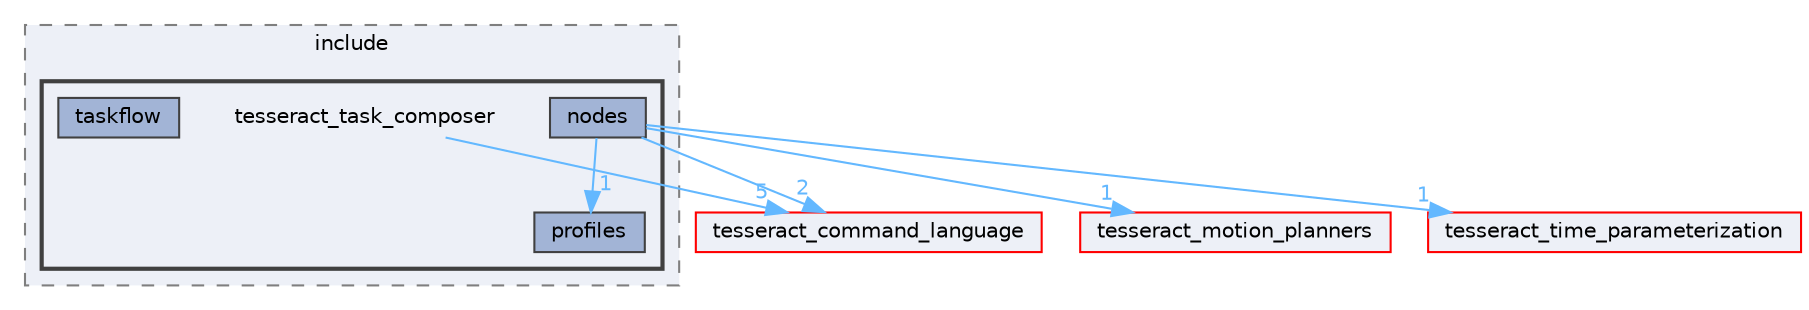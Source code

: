 digraph "tesseract_task_composer/include/tesseract_task_composer"
{
 // LATEX_PDF_SIZE
  bgcolor="transparent";
  edge [fontname=Helvetica,fontsize=10,labelfontname=Helvetica,labelfontsize=10];
  node [fontname=Helvetica,fontsize=10,shape=box,height=0.2,width=0.4];
  compound=true
  subgraph clusterdir_ff05f754d9f00523f9dfe00daec97662 {
    graph [ bgcolor="#edf0f7", pencolor="grey50", label="include", fontname=Helvetica,fontsize=10 style="filled,dashed", URL="dir_ff05f754d9f00523f9dfe00daec97662.html",tooltip=""]
  subgraph clusterdir_4927a0639cb245fcbe150a021109d9bb {
    graph [ bgcolor="#edf0f7", pencolor="grey25", label="", fontname=Helvetica,fontsize=10 style="filled,bold", URL="dir_4927a0639cb245fcbe150a021109d9bb.html",tooltip=""]
    dir_4927a0639cb245fcbe150a021109d9bb [shape=plaintext, label="tesseract_task_composer"];
  dir_349f6d9649bb2c2a244372ec5f3e49ce [label="nodes", fillcolor="#a2b4d6", color="grey25", style="filled", URL="dir_349f6d9649bb2c2a244372ec5f3e49ce.html",tooltip=""];
  dir_3bbdff11a91f0745bcab499a76352edd [label="profiles", fillcolor="#a2b4d6", color="grey25", style="filled", URL="dir_3bbdff11a91f0745bcab499a76352edd.html",tooltip=""];
  dir_602a8288f580c2ff3663c3641695d3bc [label="taskflow", fillcolor="#a2b4d6", color="grey25", style="filled", URL="dir_602a8288f580c2ff3663c3641695d3bc.html",tooltip=""];
  }
  }
  dir_ae3a79ad3cbc8e5dda6288dc4d617504 [label="tesseract_motion_planners", fillcolor="#edf0f7", color="red", style="filled", URL="dir_ae3a79ad3cbc8e5dda6288dc4d617504.html",tooltip=""];
  dir_d95fa72e1f80b7ab426a2222fe7ccfd9 [label="tesseract_time_parameterization", fillcolor="#edf0f7", color="red", style="filled", URL="dir_d95fa72e1f80b7ab426a2222fe7ccfd9.html",tooltip=""];
  dir_fa47c2fa9b13a12fc195f1b83854b816 [label="tesseract_command_language", fillcolor="#edf0f7", color="red", style="filled", URL="dir_fa47c2fa9b13a12fc195f1b83854b816.html",tooltip=""];
  dir_4927a0639cb245fcbe150a021109d9bb->dir_fa47c2fa9b13a12fc195f1b83854b816 [headlabel="5", labeldistance=1.5 headhref="dir_000071_000060.html" color="steelblue1" fontcolor="steelblue1"];
  dir_349f6d9649bb2c2a244372ec5f3e49ce->dir_3bbdff11a91f0745bcab499a76352edd [headlabel="1", labeldistance=1.5 headhref="dir_000024_000041.html" color="steelblue1" fontcolor="steelblue1"];
  dir_349f6d9649bb2c2a244372ec5f3e49ce->dir_ae3a79ad3cbc8e5dda6288dc4d617504 [headlabel="1", labeldistance=1.5 headhref="dir_000024_000064.html" color="steelblue1" fontcolor="steelblue1"];
  dir_349f6d9649bb2c2a244372ec5f3e49ce->dir_d95fa72e1f80b7ab426a2222fe7ccfd9 [headlabel="1", labeldistance=1.5 headhref="dir_000024_000072.html" color="steelblue1" fontcolor="steelblue1"];
  dir_349f6d9649bb2c2a244372ec5f3e49ce->dir_fa47c2fa9b13a12fc195f1b83854b816 [headlabel="2", labeldistance=1.5 headhref="dir_000024_000060.html" color="steelblue1" fontcolor="steelblue1"];
}

